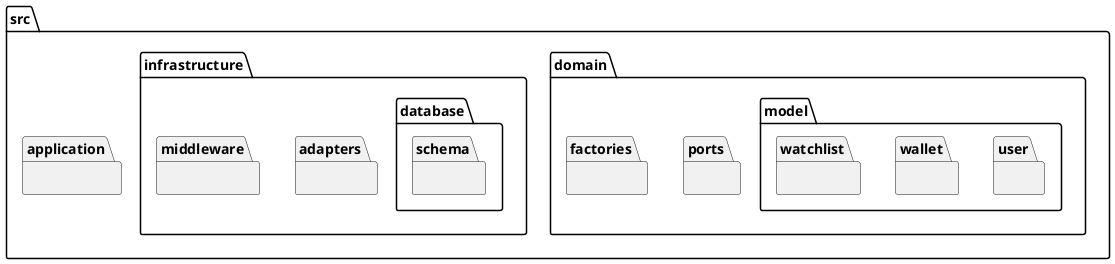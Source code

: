 @startuml
package src {
    package application {}

    package domain {
        package model {
        package user{}
        package wallet{}
        package watchlist{}
        }
        package ports {}
        package factories {}
    }

    package infrastructure {
        package adapters {}
        package database {
        package schema{}
        }
        package middleware {}
    }
}
@enduml
